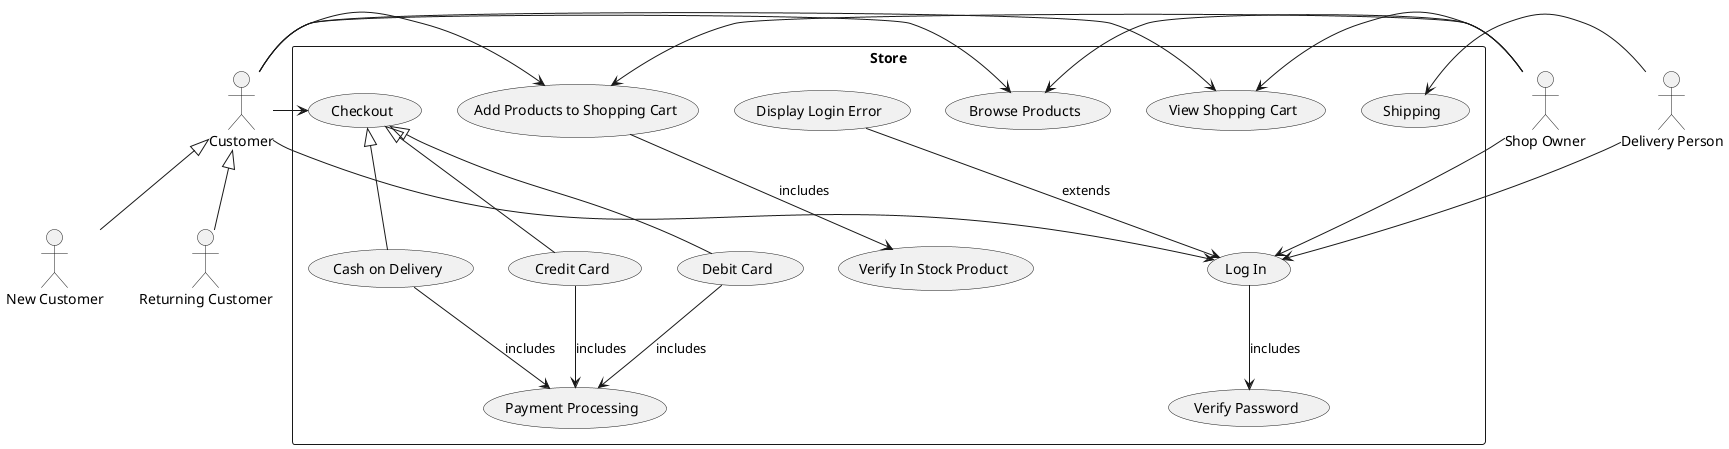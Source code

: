 @startuml UseCase
skinparam packageStyle rectangle

:Customer: as Customer
:New Customer: as NewCustomer
:Returning Customer: as ReturningCustomer
:Shop Owner: as ShopOwner
:Delivery Person: as DeliveryPerson

Customer <|-- NewCustomer
Customer <|-- ReturningCustomer

rectangle Store{
(Verify Password) as VerifyPassword
(Display Login Error) as DisplayError
(Log In) as Login
(Browse Products) as BrowseProducts
(Add Products to Shopping Cart) as AddProducts
(Verify In Stock Product) as VerifyStock
(View Shopping Cart) as ViewCart
(Checkout) as Checkout
(Debit Card) as Debit
(Credit Card) as Credit
(Cash on Delivery) as Cash
(Payment Processing) as Payment
(Shipping) as Shipping
 }

Customer -> Login
Customer -> BrowseProducts
Customer -> AddProducts
Customer -> ViewCart
Customer -> Checkout

ShopOwner -> BrowseProducts
ShopOwner -> AddProducts
ShopOwner -> ViewCart
ShopOwner -> Login

DeliveryPerson -> Login
DeliveryPerson -> Shipping

DisplayError --> Login : extends

Login --> VerifyPassword : includes
AddProducts --> VerifyStock : includes
Debit --> Payment : includes
Credit --> Payment : includes
Cash --> Payment : includes

Checkout <|-- Debit
Checkout <|-- Credit
Checkout <|-- Cash


@enduml



